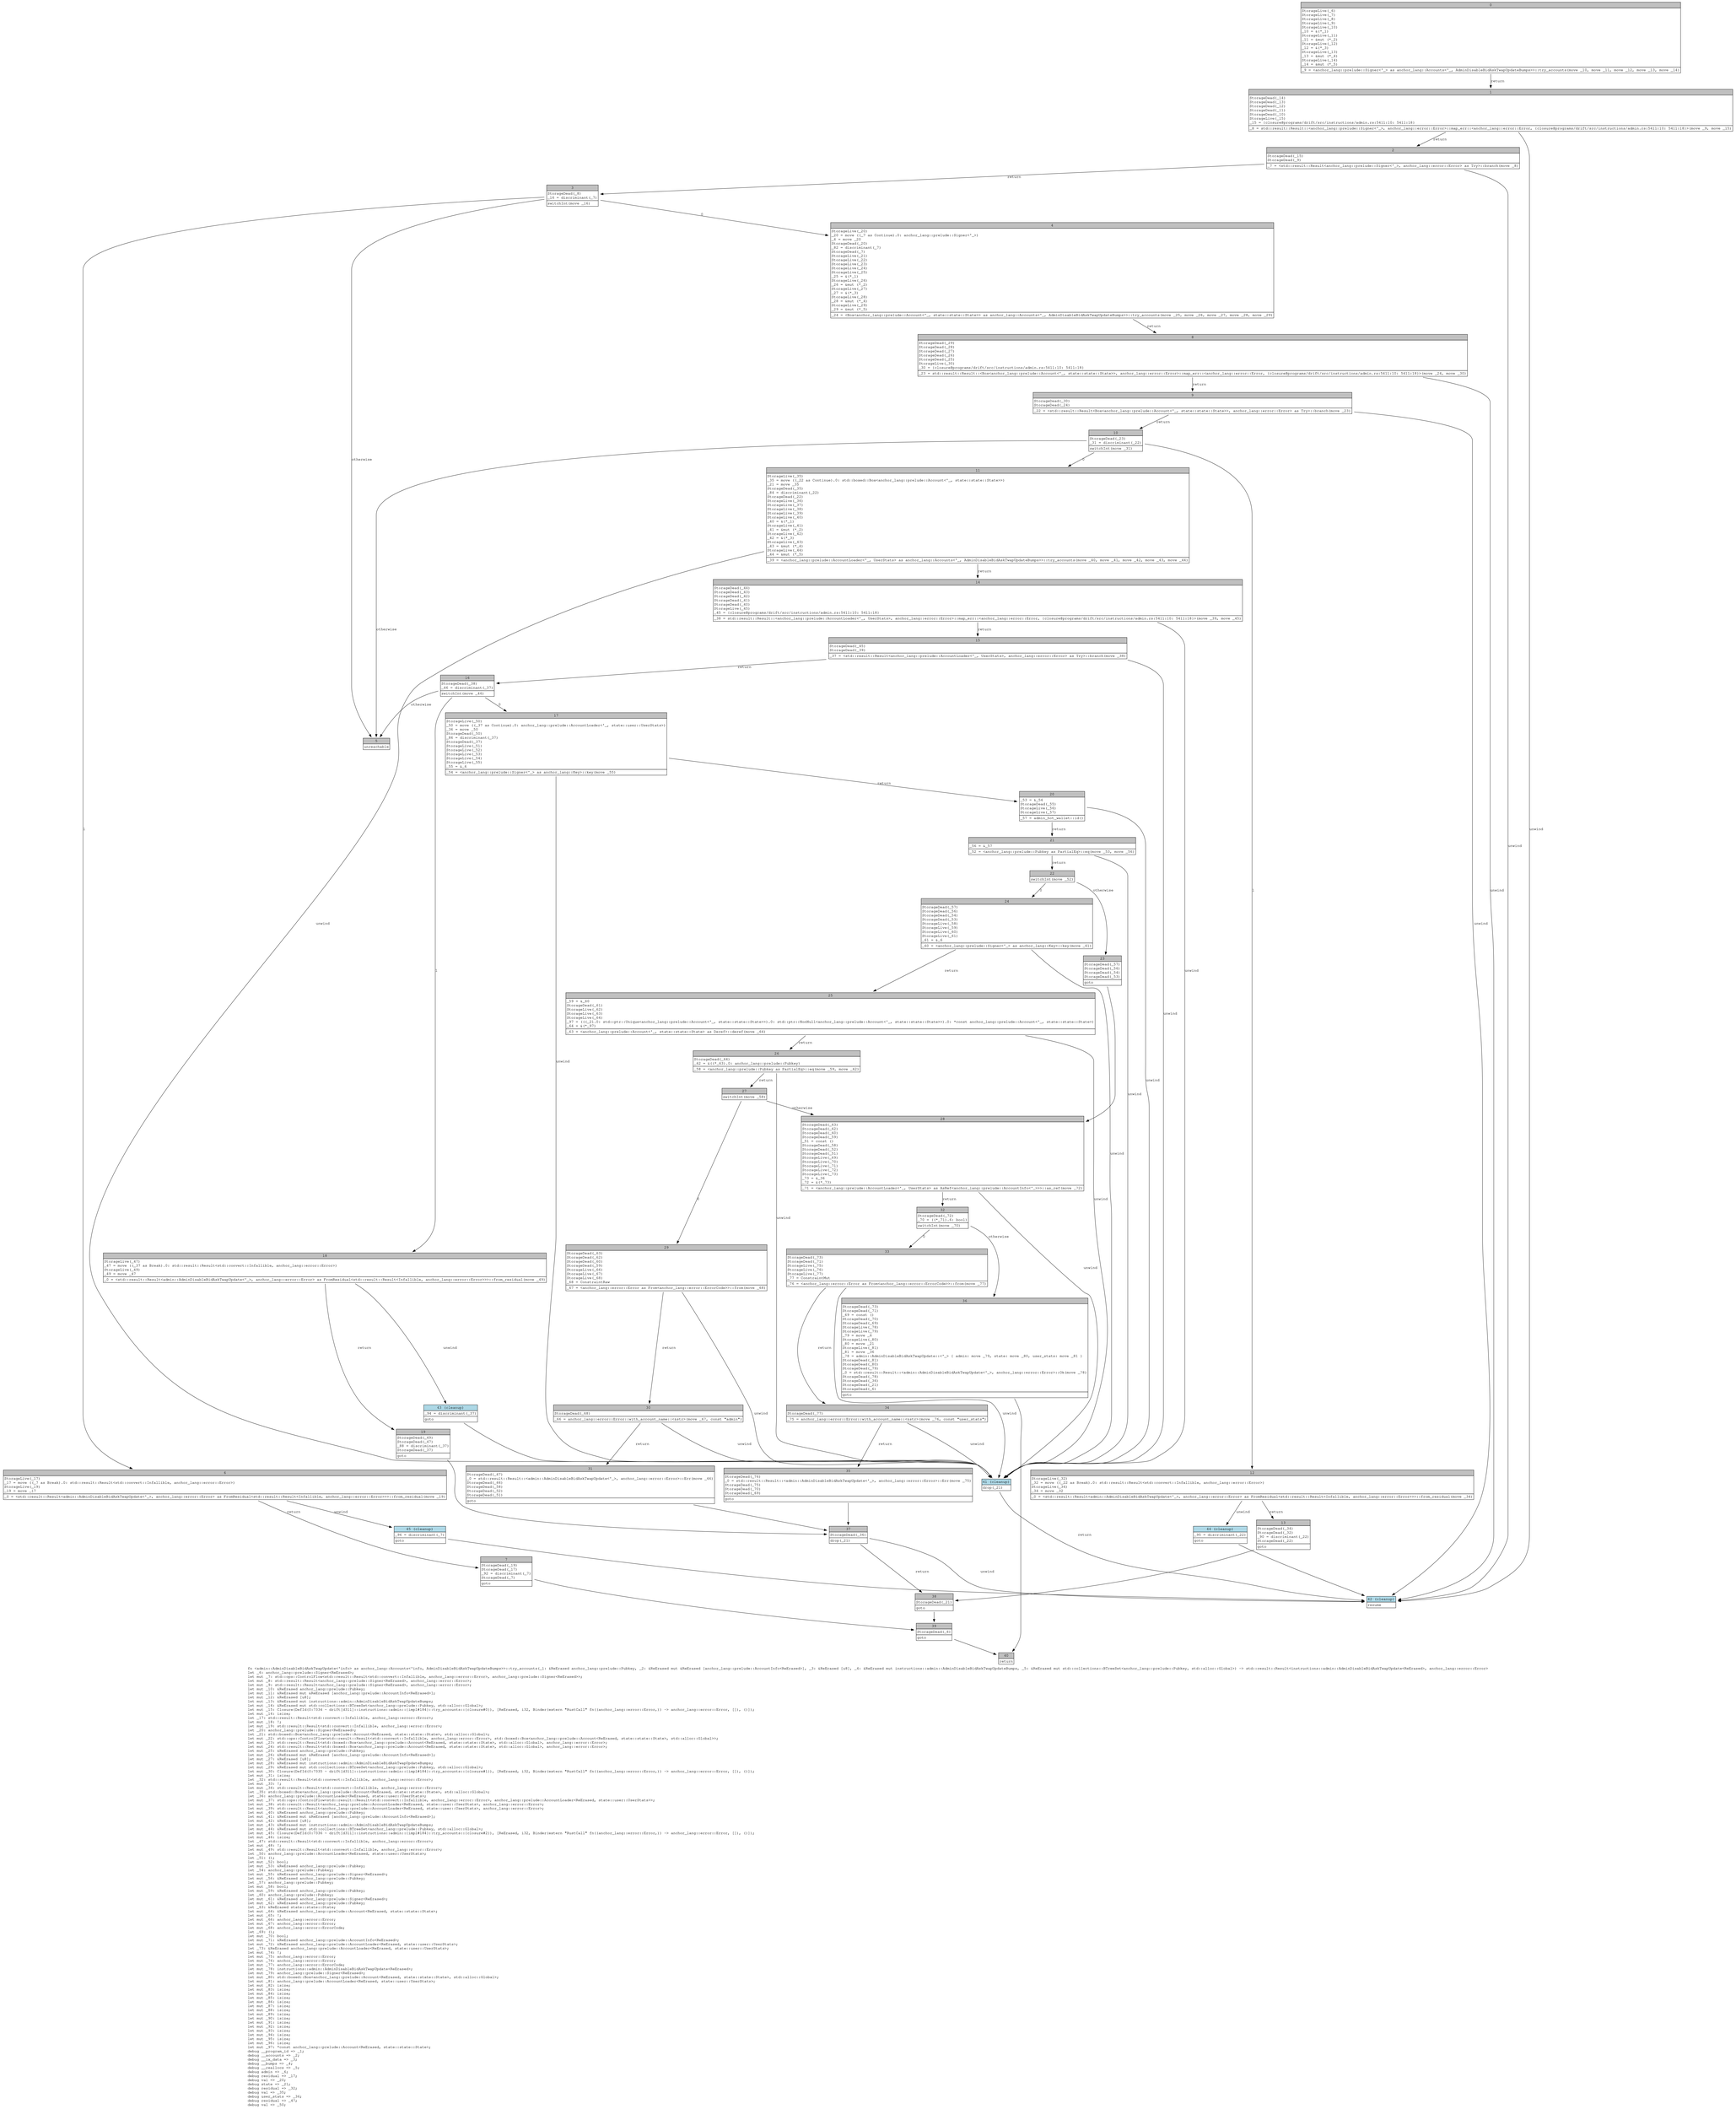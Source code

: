 digraph Mir_0_7333 {
    graph [fontname="Courier, monospace"];
    node [fontname="Courier, monospace"];
    edge [fontname="Courier, monospace"];
    label=<fn &lt;admin::AdminDisableBidAskTwapUpdate&lt;'info&gt; as anchor_lang::Accounts&lt;'info, AdminDisableBidAskTwapUpdateBumps&gt;&gt;::try_accounts(_1: &amp;ReErased anchor_lang::prelude::Pubkey, _2: &amp;ReErased mut &amp;ReErased [anchor_lang::prelude::AccountInfo&lt;ReErased&gt;], _3: &amp;ReErased [u8], _4: &amp;ReErased mut instructions::admin::AdminDisableBidAskTwapUpdateBumps, _5: &amp;ReErased mut std::collections::BTreeSet&lt;anchor_lang::prelude::Pubkey, std::alloc::Global&gt;) -&gt; std::result::Result&lt;instructions::admin::AdminDisableBidAskTwapUpdate&lt;ReErased&gt;, anchor_lang::error::Error&gt;<br align="left"/>let _6: anchor_lang::prelude::Signer&lt;ReErased&gt;;<br align="left"/>let mut _7: std::ops::ControlFlow&lt;std::result::Result&lt;std::convert::Infallible, anchor_lang::error::Error&gt;, anchor_lang::prelude::Signer&lt;ReErased&gt;&gt;;<br align="left"/>let mut _8: std::result::Result&lt;anchor_lang::prelude::Signer&lt;ReErased&gt;, anchor_lang::error::Error&gt;;<br align="left"/>let mut _9: std::result::Result&lt;anchor_lang::prelude::Signer&lt;ReErased&gt;, anchor_lang::error::Error&gt;;<br align="left"/>let mut _10: &amp;ReErased anchor_lang::prelude::Pubkey;<br align="left"/>let mut _11: &amp;ReErased mut &amp;ReErased [anchor_lang::prelude::AccountInfo&lt;ReErased&gt;];<br align="left"/>let mut _12: &amp;ReErased [u8];<br align="left"/>let mut _13: &amp;ReErased mut instructions::admin::AdminDisableBidAskTwapUpdateBumps;<br align="left"/>let mut _14: &amp;ReErased mut std::collections::BTreeSet&lt;anchor_lang::prelude::Pubkey, std::alloc::Global&gt;;<br align="left"/>let mut _15: Closure(DefId(0:7334 ~ drift[d311]::instructions::admin::{impl#184}::try_accounts::{closure#0}), [ReErased, i32, Binder(extern &quot;RustCall&quot; fn((anchor_lang::error::Error,)) -&gt; anchor_lang::error::Error, []), ()]);<br align="left"/>let mut _16: isize;<br align="left"/>let _17: std::result::Result&lt;std::convert::Infallible, anchor_lang::error::Error&gt;;<br align="left"/>let mut _18: !;<br align="left"/>let mut _19: std::result::Result&lt;std::convert::Infallible, anchor_lang::error::Error&gt;;<br align="left"/>let _20: anchor_lang::prelude::Signer&lt;ReErased&gt;;<br align="left"/>let _21: std::boxed::Box&lt;anchor_lang::prelude::Account&lt;ReErased, state::state::State&gt;, std::alloc::Global&gt;;<br align="left"/>let mut _22: std::ops::ControlFlow&lt;std::result::Result&lt;std::convert::Infallible, anchor_lang::error::Error&gt;, std::boxed::Box&lt;anchor_lang::prelude::Account&lt;ReErased, state::state::State&gt;, std::alloc::Global&gt;&gt;;<br align="left"/>let mut _23: std::result::Result&lt;std::boxed::Box&lt;anchor_lang::prelude::Account&lt;ReErased, state::state::State&gt;, std::alloc::Global&gt;, anchor_lang::error::Error&gt;;<br align="left"/>let mut _24: std::result::Result&lt;std::boxed::Box&lt;anchor_lang::prelude::Account&lt;ReErased, state::state::State&gt;, std::alloc::Global&gt;, anchor_lang::error::Error&gt;;<br align="left"/>let mut _25: &amp;ReErased anchor_lang::prelude::Pubkey;<br align="left"/>let mut _26: &amp;ReErased mut &amp;ReErased [anchor_lang::prelude::AccountInfo&lt;ReErased&gt;];<br align="left"/>let mut _27: &amp;ReErased [u8];<br align="left"/>let mut _28: &amp;ReErased mut instructions::admin::AdminDisableBidAskTwapUpdateBumps;<br align="left"/>let mut _29: &amp;ReErased mut std::collections::BTreeSet&lt;anchor_lang::prelude::Pubkey, std::alloc::Global&gt;;<br align="left"/>let mut _30: Closure(DefId(0:7335 ~ drift[d311]::instructions::admin::{impl#184}::try_accounts::{closure#1}), [ReErased, i32, Binder(extern &quot;RustCall&quot; fn((anchor_lang::error::Error,)) -&gt; anchor_lang::error::Error, []), ()]);<br align="left"/>let mut _31: isize;<br align="left"/>let _32: std::result::Result&lt;std::convert::Infallible, anchor_lang::error::Error&gt;;<br align="left"/>let mut _33: !;<br align="left"/>let mut _34: std::result::Result&lt;std::convert::Infallible, anchor_lang::error::Error&gt;;<br align="left"/>let _35: std::boxed::Box&lt;anchor_lang::prelude::Account&lt;ReErased, state::state::State&gt;, std::alloc::Global&gt;;<br align="left"/>let _36: anchor_lang::prelude::AccountLoader&lt;ReErased, state::user::UserStats&gt;;<br align="left"/>let mut _37: std::ops::ControlFlow&lt;std::result::Result&lt;std::convert::Infallible, anchor_lang::error::Error&gt;, anchor_lang::prelude::AccountLoader&lt;ReErased, state::user::UserStats&gt;&gt;;<br align="left"/>let mut _38: std::result::Result&lt;anchor_lang::prelude::AccountLoader&lt;ReErased, state::user::UserStats&gt;, anchor_lang::error::Error&gt;;<br align="left"/>let mut _39: std::result::Result&lt;anchor_lang::prelude::AccountLoader&lt;ReErased, state::user::UserStats&gt;, anchor_lang::error::Error&gt;;<br align="left"/>let mut _40: &amp;ReErased anchor_lang::prelude::Pubkey;<br align="left"/>let mut _41: &amp;ReErased mut &amp;ReErased [anchor_lang::prelude::AccountInfo&lt;ReErased&gt;];<br align="left"/>let mut _42: &amp;ReErased [u8];<br align="left"/>let mut _43: &amp;ReErased mut instructions::admin::AdminDisableBidAskTwapUpdateBumps;<br align="left"/>let mut _44: &amp;ReErased mut std::collections::BTreeSet&lt;anchor_lang::prelude::Pubkey, std::alloc::Global&gt;;<br align="left"/>let mut _45: Closure(DefId(0:7336 ~ drift[d311]::instructions::admin::{impl#184}::try_accounts::{closure#2}), [ReErased, i32, Binder(extern &quot;RustCall&quot; fn((anchor_lang::error::Error,)) -&gt; anchor_lang::error::Error, []), ()]);<br align="left"/>let mut _46: isize;<br align="left"/>let _47: std::result::Result&lt;std::convert::Infallible, anchor_lang::error::Error&gt;;<br align="left"/>let mut _48: !;<br align="left"/>let mut _49: std::result::Result&lt;std::convert::Infallible, anchor_lang::error::Error&gt;;<br align="left"/>let _50: anchor_lang::prelude::AccountLoader&lt;ReErased, state::user::UserStats&gt;;<br align="left"/>let _51: ();<br align="left"/>let mut _52: bool;<br align="left"/>let mut _53: &amp;ReErased anchor_lang::prelude::Pubkey;<br align="left"/>let _54: anchor_lang::prelude::Pubkey;<br align="left"/>let mut _55: &amp;ReErased anchor_lang::prelude::Signer&lt;ReErased&gt;;<br align="left"/>let mut _56: &amp;ReErased anchor_lang::prelude::Pubkey;<br align="left"/>let _57: anchor_lang::prelude::Pubkey;<br align="left"/>let mut _58: bool;<br align="left"/>let mut _59: &amp;ReErased anchor_lang::prelude::Pubkey;<br align="left"/>let _60: anchor_lang::prelude::Pubkey;<br align="left"/>let mut _61: &amp;ReErased anchor_lang::prelude::Signer&lt;ReErased&gt;;<br align="left"/>let mut _62: &amp;ReErased anchor_lang::prelude::Pubkey;<br align="left"/>let _63: &amp;ReErased state::state::State;<br align="left"/>let mut _64: &amp;ReErased anchor_lang::prelude::Account&lt;ReErased, state::state::State&gt;;<br align="left"/>let mut _65: !;<br align="left"/>let mut _66: anchor_lang::error::Error;<br align="left"/>let mut _67: anchor_lang::error::Error;<br align="left"/>let mut _68: anchor_lang::error::ErrorCode;<br align="left"/>let _69: ();<br align="left"/>let mut _70: bool;<br align="left"/>let mut _71: &amp;ReErased anchor_lang::prelude::AccountInfo&lt;ReErased&gt;;<br align="left"/>let mut _72: &amp;ReErased anchor_lang::prelude::AccountLoader&lt;ReErased, state::user::UserStats&gt;;<br align="left"/>let _73: &amp;ReErased anchor_lang::prelude::AccountLoader&lt;ReErased, state::user::UserStats&gt;;<br align="left"/>let mut _74: !;<br align="left"/>let mut _75: anchor_lang::error::Error;<br align="left"/>let mut _76: anchor_lang::error::Error;<br align="left"/>let mut _77: anchor_lang::error::ErrorCode;<br align="left"/>let mut _78: instructions::admin::AdminDisableBidAskTwapUpdate&lt;ReErased&gt;;<br align="left"/>let mut _79: anchor_lang::prelude::Signer&lt;ReErased&gt;;<br align="left"/>let mut _80: std::boxed::Box&lt;anchor_lang::prelude::Account&lt;ReErased, state::state::State&gt;, std::alloc::Global&gt;;<br align="left"/>let mut _81: anchor_lang::prelude::AccountLoader&lt;ReErased, state::user::UserStats&gt;;<br align="left"/>let mut _82: isize;<br align="left"/>let mut _83: isize;<br align="left"/>let mut _84: isize;<br align="left"/>let mut _85: isize;<br align="left"/>let mut _86: isize;<br align="left"/>let mut _87: isize;<br align="left"/>let mut _88: isize;<br align="left"/>let mut _89: isize;<br align="left"/>let mut _90: isize;<br align="left"/>let mut _91: isize;<br align="left"/>let mut _92: isize;<br align="left"/>let mut _93: isize;<br align="left"/>let mut _94: isize;<br align="left"/>let mut _95: isize;<br align="left"/>let mut _96: isize;<br align="left"/>let mut _97: *const anchor_lang::prelude::Account&lt;ReErased, state::state::State&gt;;<br align="left"/>debug __program_id =&gt; _1;<br align="left"/>debug __accounts =&gt; _2;<br align="left"/>debug __ix_data =&gt; _3;<br align="left"/>debug __bumps =&gt; _4;<br align="left"/>debug __reallocs =&gt; _5;<br align="left"/>debug admin =&gt; _6;<br align="left"/>debug residual =&gt; _17;<br align="left"/>debug val =&gt; _20;<br align="left"/>debug state =&gt; _21;<br align="left"/>debug residual =&gt; _32;<br align="left"/>debug val =&gt; _35;<br align="left"/>debug user_stats =&gt; _36;<br align="left"/>debug residual =&gt; _47;<br align="left"/>debug val =&gt; _50;<br align="left"/>>;
    bb0__0_7333 [shape="none", label=<<table border="0" cellborder="1" cellspacing="0"><tr><td bgcolor="gray" align="center" colspan="1">0</td></tr><tr><td align="left" balign="left">StorageLive(_6)<br/>StorageLive(_7)<br/>StorageLive(_8)<br/>StorageLive(_9)<br/>StorageLive(_10)<br/>_10 = &amp;(*_1)<br/>StorageLive(_11)<br/>_11 = &amp;mut (*_2)<br/>StorageLive(_12)<br/>_12 = &amp;(*_3)<br/>StorageLive(_13)<br/>_13 = &amp;mut (*_4)<br/>StorageLive(_14)<br/>_14 = &amp;mut (*_5)<br/></td></tr><tr><td align="left">_9 = &lt;anchor_lang::prelude::Signer&lt;'_&gt; as anchor_lang::Accounts&lt;'_, AdminDisableBidAskTwapUpdateBumps&gt;&gt;::try_accounts(move _10, move _11, move _12, move _13, move _14)</td></tr></table>>];
    bb1__0_7333 [shape="none", label=<<table border="0" cellborder="1" cellspacing="0"><tr><td bgcolor="gray" align="center" colspan="1">1</td></tr><tr><td align="left" balign="left">StorageDead(_14)<br/>StorageDead(_13)<br/>StorageDead(_12)<br/>StorageDead(_11)<br/>StorageDead(_10)<br/>StorageLive(_15)<br/>_15 = {closure@programs/drift/src/instructions/admin.rs:5411:10: 5411:18}<br/></td></tr><tr><td align="left">_8 = std::result::Result::&lt;anchor_lang::prelude::Signer&lt;'_&gt;, anchor_lang::error::Error&gt;::map_err::&lt;anchor_lang::error::Error, {closure@programs/drift/src/instructions/admin.rs:5411:10: 5411:18}&gt;(move _9, move _15)</td></tr></table>>];
    bb2__0_7333 [shape="none", label=<<table border="0" cellborder="1" cellspacing="0"><tr><td bgcolor="gray" align="center" colspan="1">2</td></tr><tr><td align="left" balign="left">StorageDead(_15)<br/>StorageDead(_9)<br/></td></tr><tr><td align="left">_7 = &lt;std::result::Result&lt;anchor_lang::prelude::Signer&lt;'_&gt;, anchor_lang::error::Error&gt; as Try&gt;::branch(move _8)</td></tr></table>>];
    bb3__0_7333 [shape="none", label=<<table border="0" cellborder="1" cellspacing="0"><tr><td bgcolor="gray" align="center" colspan="1">3</td></tr><tr><td align="left" balign="left">StorageDead(_8)<br/>_16 = discriminant(_7)<br/></td></tr><tr><td align="left">switchInt(move _16)</td></tr></table>>];
    bb4__0_7333 [shape="none", label=<<table border="0" cellborder="1" cellspacing="0"><tr><td bgcolor="gray" align="center" colspan="1">4</td></tr><tr><td align="left" balign="left">StorageLive(_20)<br/>_20 = move ((_7 as Continue).0: anchor_lang::prelude::Signer&lt;'_&gt;)<br/>_6 = move _20<br/>StorageDead(_20)<br/>_82 = discriminant(_7)<br/>StorageDead(_7)<br/>StorageLive(_21)<br/>StorageLive(_22)<br/>StorageLive(_23)<br/>StorageLive(_24)<br/>StorageLive(_25)<br/>_25 = &amp;(*_1)<br/>StorageLive(_26)<br/>_26 = &amp;mut (*_2)<br/>StorageLive(_27)<br/>_27 = &amp;(*_3)<br/>StorageLive(_28)<br/>_28 = &amp;mut (*_4)<br/>StorageLive(_29)<br/>_29 = &amp;mut (*_5)<br/></td></tr><tr><td align="left">_24 = &lt;Box&lt;anchor_lang::prelude::Account&lt;'_, state::state::State&gt;&gt; as anchor_lang::Accounts&lt;'_, AdminDisableBidAskTwapUpdateBumps&gt;&gt;::try_accounts(move _25, move _26, move _27, move _28, move _29)</td></tr></table>>];
    bb5__0_7333 [shape="none", label=<<table border="0" cellborder="1" cellspacing="0"><tr><td bgcolor="gray" align="center" colspan="1">5</td></tr><tr><td align="left">unreachable</td></tr></table>>];
    bb6__0_7333 [shape="none", label=<<table border="0" cellborder="1" cellspacing="0"><tr><td bgcolor="gray" align="center" colspan="1">6</td></tr><tr><td align="left" balign="left">StorageLive(_17)<br/>_17 = move ((_7 as Break).0: std::result::Result&lt;std::convert::Infallible, anchor_lang::error::Error&gt;)<br/>StorageLive(_19)<br/>_19 = move _17<br/></td></tr><tr><td align="left">_0 = &lt;std::result::Result&lt;admin::AdminDisableBidAskTwapUpdate&lt;'_&gt;, anchor_lang::error::Error&gt; as FromResidual&lt;std::result::Result&lt;Infallible, anchor_lang::error::Error&gt;&gt;&gt;::from_residual(move _19)</td></tr></table>>];
    bb7__0_7333 [shape="none", label=<<table border="0" cellborder="1" cellspacing="0"><tr><td bgcolor="gray" align="center" colspan="1">7</td></tr><tr><td align="left" balign="left">StorageDead(_19)<br/>StorageDead(_17)<br/>_92 = discriminant(_7)<br/>StorageDead(_7)<br/></td></tr><tr><td align="left">goto</td></tr></table>>];
    bb8__0_7333 [shape="none", label=<<table border="0" cellborder="1" cellspacing="0"><tr><td bgcolor="gray" align="center" colspan="1">8</td></tr><tr><td align="left" balign="left">StorageDead(_29)<br/>StorageDead(_28)<br/>StorageDead(_27)<br/>StorageDead(_26)<br/>StorageDead(_25)<br/>StorageLive(_30)<br/>_30 = {closure@programs/drift/src/instructions/admin.rs:5411:10: 5411:18}<br/></td></tr><tr><td align="left">_23 = std::result::Result::&lt;Box&lt;anchor_lang::prelude::Account&lt;'_, state::state::State&gt;&gt;, anchor_lang::error::Error&gt;::map_err::&lt;anchor_lang::error::Error, {closure@programs/drift/src/instructions/admin.rs:5411:10: 5411:18}&gt;(move _24, move _30)</td></tr></table>>];
    bb9__0_7333 [shape="none", label=<<table border="0" cellborder="1" cellspacing="0"><tr><td bgcolor="gray" align="center" colspan="1">9</td></tr><tr><td align="left" balign="left">StorageDead(_30)<br/>StorageDead(_24)<br/></td></tr><tr><td align="left">_22 = &lt;std::result::Result&lt;Box&lt;anchor_lang::prelude::Account&lt;'_, state::state::State&gt;&gt;, anchor_lang::error::Error&gt; as Try&gt;::branch(move _23)</td></tr></table>>];
    bb10__0_7333 [shape="none", label=<<table border="0" cellborder="1" cellspacing="0"><tr><td bgcolor="gray" align="center" colspan="1">10</td></tr><tr><td align="left" balign="left">StorageDead(_23)<br/>_31 = discriminant(_22)<br/></td></tr><tr><td align="left">switchInt(move _31)</td></tr></table>>];
    bb11__0_7333 [shape="none", label=<<table border="0" cellborder="1" cellspacing="0"><tr><td bgcolor="gray" align="center" colspan="1">11</td></tr><tr><td align="left" balign="left">StorageLive(_35)<br/>_35 = move ((_22 as Continue).0: std::boxed::Box&lt;anchor_lang::prelude::Account&lt;'_, state::state::State&gt;&gt;)<br/>_21 = move _35<br/>StorageDead(_35)<br/>_84 = discriminant(_22)<br/>StorageDead(_22)<br/>StorageLive(_36)<br/>StorageLive(_37)<br/>StorageLive(_38)<br/>StorageLive(_39)<br/>StorageLive(_40)<br/>_40 = &amp;(*_1)<br/>StorageLive(_41)<br/>_41 = &amp;mut (*_2)<br/>StorageLive(_42)<br/>_42 = &amp;(*_3)<br/>StorageLive(_43)<br/>_43 = &amp;mut (*_4)<br/>StorageLive(_44)<br/>_44 = &amp;mut (*_5)<br/></td></tr><tr><td align="left">_39 = &lt;anchor_lang::prelude::AccountLoader&lt;'_, UserStats&gt; as anchor_lang::Accounts&lt;'_, AdminDisableBidAskTwapUpdateBumps&gt;&gt;::try_accounts(move _40, move _41, move _42, move _43, move _44)</td></tr></table>>];
    bb12__0_7333 [shape="none", label=<<table border="0" cellborder="1" cellspacing="0"><tr><td bgcolor="gray" align="center" colspan="1">12</td></tr><tr><td align="left" balign="left">StorageLive(_32)<br/>_32 = move ((_22 as Break).0: std::result::Result&lt;std::convert::Infallible, anchor_lang::error::Error&gt;)<br/>StorageLive(_34)<br/>_34 = move _32<br/></td></tr><tr><td align="left">_0 = &lt;std::result::Result&lt;admin::AdminDisableBidAskTwapUpdate&lt;'_&gt;, anchor_lang::error::Error&gt; as FromResidual&lt;std::result::Result&lt;Infallible, anchor_lang::error::Error&gt;&gt;&gt;::from_residual(move _34)</td></tr></table>>];
    bb13__0_7333 [shape="none", label=<<table border="0" cellborder="1" cellspacing="0"><tr><td bgcolor="gray" align="center" colspan="1">13</td></tr><tr><td align="left" balign="left">StorageDead(_34)<br/>StorageDead(_32)<br/>_90 = discriminant(_22)<br/>StorageDead(_22)<br/></td></tr><tr><td align="left">goto</td></tr></table>>];
    bb14__0_7333 [shape="none", label=<<table border="0" cellborder="1" cellspacing="0"><tr><td bgcolor="gray" align="center" colspan="1">14</td></tr><tr><td align="left" balign="left">StorageDead(_44)<br/>StorageDead(_43)<br/>StorageDead(_42)<br/>StorageDead(_41)<br/>StorageDead(_40)<br/>StorageLive(_45)<br/>_45 = {closure@programs/drift/src/instructions/admin.rs:5411:10: 5411:18}<br/></td></tr><tr><td align="left">_38 = std::result::Result::&lt;anchor_lang::prelude::AccountLoader&lt;'_, UserStats&gt;, anchor_lang::error::Error&gt;::map_err::&lt;anchor_lang::error::Error, {closure@programs/drift/src/instructions/admin.rs:5411:10: 5411:18}&gt;(move _39, move _45)</td></tr></table>>];
    bb15__0_7333 [shape="none", label=<<table border="0" cellborder="1" cellspacing="0"><tr><td bgcolor="gray" align="center" colspan="1">15</td></tr><tr><td align="left" balign="left">StorageDead(_45)<br/>StorageDead(_39)<br/></td></tr><tr><td align="left">_37 = &lt;std::result::Result&lt;anchor_lang::prelude::AccountLoader&lt;'_, UserStats&gt;, anchor_lang::error::Error&gt; as Try&gt;::branch(move _38)</td></tr></table>>];
    bb16__0_7333 [shape="none", label=<<table border="0" cellborder="1" cellspacing="0"><tr><td bgcolor="gray" align="center" colspan="1">16</td></tr><tr><td align="left" balign="left">StorageDead(_38)<br/>_46 = discriminant(_37)<br/></td></tr><tr><td align="left">switchInt(move _46)</td></tr></table>>];
    bb17__0_7333 [shape="none", label=<<table border="0" cellborder="1" cellspacing="0"><tr><td bgcolor="gray" align="center" colspan="1">17</td></tr><tr><td align="left" balign="left">StorageLive(_50)<br/>_50 = move ((_37 as Continue).0: anchor_lang::prelude::AccountLoader&lt;'_, state::user::UserStats&gt;)<br/>_36 = move _50<br/>StorageDead(_50)<br/>_86 = discriminant(_37)<br/>StorageDead(_37)<br/>StorageLive(_51)<br/>StorageLive(_52)<br/>StorageLive(_53)<br/>StorageLive(_54)<br/>StorageLive(_55)<br/>_55 = &amp;_6<br/></td></tr><tr><td align="left">_54 = &lt;anchor_lang::prelude::Signer&lt;'_&gt; as anchor_lang::Key&gt;::key(move _55)</td></tr></table>>];
    bb18__0_7333 [shape="none", label=<<table border="0" cellborder="1" cellspacing="0"><tr><td bgcolor="gray" align="center" colspan="1">18</td></tr><tr><td align="left" balign="left">StorageLive(_47)<br/>_47 = move ((_37 as Break).0: std::result::Result&lt;std::convert::Infallible, anchor_lang::error::Error&gt;)<br/>StorageLive(_49)<br/>_49 = move _47<br/></td></tr><tr><td align="left">_0 = &lt;std::result::Result&lt;admin::AdminDisableBidAskTwapUpdate&lt;'_&gt;, anchor_lang::error::Error&gt; as FromResidual&lt;std::result::Result&lt;Infallible, anchor_lang::error::Error&gt;&gt;&gt;::from_residual(move _49)</td></tr></table>>];
    bb19__0_7333 [shape="none", label=<<table border="0" cellborder="1" cellspacing="0"><tr><td bgcolor="gray" align="center" colspan="1">19</td></tr><tr><td align="left" balign="left">StorageDead(_49)<br/>StorageDead(_47)<br/>_88 = discriminant(_37)<br/>StorageDead(_37)<br/></td></tr><tr><td align="left">goto</td></tr></table>>];
    bb20__0_7333 [shape="none", label=<<table border="0" cellborder="1" cellspacing="0"><tr><td bgcolor="gray" align="center" colspan="1">20</td></tr><tr><td align="left" balign="left">_53 = &amp;_54<br/>StorageDead(_55)<br/>StorageLive(_56)<br/>StorageLive(_57)<br/></td></tr><tr><td align="left">_57 = admin_hot_wallet::id()</td></tr></table>>];
    bb21__0_7333 [shape="none", label=<<table border="0" cellborder="1" cellspacing="0"><tr><td bgcolor="gray" align="center" colspan="1">21</td></tr><tr><td align="left" balign="left">_56 = &amp;_57<br/></td></tr><tr><td align="left">_52 = &lt;anchor_lang::prelude::Pubkey as PartialEq&gt;::eq(move _53, move _56)</td></tr></table>>];
    bb22__0_7333 [shape="none", label=<<table border="0" cellborder="1" cellspacing="0"><tr><td bgcolor="gray" align="center" colspan="1">22</td></tr><tr><td align="left">switchInt(move _52)</td></tr></table>>];
    bb23__0_7333 [shape="none", label=<<table border="0" cellborder="1" cellspacing="0"><tr><td bgcolor="gray" align="center" colspan="1">23</td></tr><tr><td align="left" balign="left">StorageDead(_57)<br/>StorageDead(_56)<br/>StorageDead(_54)<br/>StorageDead(_53)<br/></td></tr><tr><td align="left">goto</td></tr></table>>];
    bb24__0_7333 [shape="none", label=<<table border="0" cellborder="1" cellspacing="0"><tr><td bgcolor="gray" align="center" colspan="1">24</td></tr><tr><td align="left" balign="left">StorageDead(_57)<br/>StorageDead(_56)<br/>StorageDead(_54)<br/>StorageDead(_53)<br/>StorageLive(_58)<br/>StorageLive(_59)<br/>StorageLive(_60)<br/>StorageLive(_61)<br/>_61 = &amp;_6<br/></td></tr><tr><td align="left">_60 = &lt;anchor_lang::prelude::Signer&lt;'_&gt; as anchor_lang::Key&gt;::key(move _61)</td></tr></table>>];
    bb25__0_7333 [shape="none", label=<<table border="0" cellborder="1" cellspacing="0"><tr><td bgcolor="gray" align="center" colspan="1">25</td></tr><tr><td align="left" balign="left">_59 = &amp;_60<br/>StorageDead(_61)<br/>StorageLive(_62)<br/>StorageLive(_63)<br/>StorageLive(_64)<br/>_97 = (((_21.0: std::ptr::Unique&lt;anchor_lang::prelude::Account&lt;'_, state::state::State&gt;&gt;).0: std::ptr::NonNull&lt;anchor_lang::prelude::Account&lt;'_, state::state::State&gt;&gt;).0: *const anchor_lang::prelude::Account&lt;'_, state::state::State&gt;)<br/>_64 = &amp;(*_97)<br/></td></tr><tr><td align="left">_63 = &lt;anchor_lang::prelude::Account&lt;'_, state::state::State&gt; as Deref&gt;::deref(move _64)</td></tr></table>>];
    bb26__0_7333 [shape="none", label=<<table border="0" cellborder="1" cellspacing="0"><tr><td bgcolor="gray" align="center" colspan="1">26</td></tr><tr><td align="left" balign="left">StorageDead(_64)<br/>_62 = &amp;((*_63).0: anchor_lang::prelude::Pubkey)<br/></td></tr><tr><td align="left">_58 = &lt;anchor_lang::prelude::Pubkey as PartialEq&gt;::eq(move _59, move _62)</td></tr></table>>];
    bb27__0_7333 [shape="none", label=<<table border="0" cellborder="1" cellspacing="0"><tr><td bgcolor="gray" align="center" colspan="1">27</td></tr><tr><td align="left">switchInt(move _58)</td></tr></table>>];
    bb28__0_7333 [shape="none", label=<<table border="0" cellborder="1" cellspacing="0"><tr><td bgcolor="gray" align="center" colspan="1">28</td></tr><tr><td align="left" balign="left">StorageDead(_63)<br/>StorageDead(_62)<br/>StorageDead(_60)<br/>StorageDead(_59)<br/>_51 = const ()<br/>StorageDead(_58)<br/>StorageDead(_52)<br/>StorageDead(_51)<br/>StorageLive(_69)<br/>StorageLive(_70)<br/>StorageLive(_71)<br/>StorageLive(_72)<br/>StorageLive(_73)<br/>_73 = &amp;_36<br/>_72 = &amp;(*_73)<br/></td></tr><tr><td align="left">_71 = &lt;anchor_lang::prelude::AccountLoader&lt;'_, UserStats&gt; as AsRef&lt;anchor_lang::prelude::AccountInfo&lt;'_&gt;&gt;&gt;::as_ref(move _72)</td></tr></table>>];
    bb29__0_7333 [shape="none", label=<<table border="0" cellborder="1" cellspacing="0"><tr><td bgcolor="gray" align="center" colspan="1">29</td></tr><tr><td align="left" balign="left">StorageDead(_63)<br/>StorageDead(_62)<br/>StorageDead(_60)<br/>StorageDead(_59)<br/>StorageLive(_66)<br/>StorageLive(_67)<br/>StorageLive(_68)<br/>_68 = ConstraintRaw<br/></td></tr><tr><td align="left">_67 = &lt;anchor_lang::error::Error as From&lt;anchor_lang::error::ErrorCode&gt;&gt;::from(move _68)</td></tr></table>>];
    bb30__0_7333 [shape="none", label=<<table border="0" cellborder="1" cellspacing="0"><tr><td bgcolor="gray" align="center" colspan="1">30</td></tr><tr><td align="left" balign="left">StorageDead(_68)<br/></td></tr><tr><td align="left">_66 = anchor_lang::error::Error::with_account_name::&lt;&amp;str&gt;(move _67, const &quot;admin&quot;)</td></tr></table>>];
    bb31__0_7333 [shape="none", label=<<table border="0" cellborder="1" cellspacing="0"><tr><td bgcolor="gray" align="center" colspan="1">31</td></tr><tr><td align="left" balign="left">StorageDead(_67)<br/>_0 = std::result::Result::&lt;admin::AdminDisableBidAskTwapUpdate&lt;'_&gt;, anchor_lang::error::Error&gt;::Err(move _66)<br/>StorageDead(_66)<br/>StorageDead(_58)<br/>StorageDead(_52)<br/>StorageDead(_51)<br/></td></tr><tr><td align="left">goto</td></tr></table>>];
    bb32__0_7333 [shape="none", label=<<table border="0" cellborder="1" cellspacing="0"><tr><td bgcolor="gray" align="center" colspan="1">32</td></tr><tr><td align="left" balign="left">StorageDead(_72)<br/>_70 = ((*_71).6: bool)<br/></td></tr><tr><td align="left">switchInt(move _70)</td></tr></table>>];
    bb33__0_7333 [shape="none", label=<<table border="0" cellborder="1" cellspacing="0"><tr><td bgcolor="gray" align="center" colspan="1">33</td></tr><tr><td align="left" balign="left">StorageDead(_73)<br/>StorageDead(_71)<br/>StorageLive(_75)<br/>StorageLive(_76)<br/>StorageLive(_77)<br/>_77 = ConstraintMut<br/></td></tr><tr><td align="left">_76 = &lt;anchor_lang::error::Error as From&lt;anchor_lang::error::ErrorCode&gt;&gt;::from(move _77)</td></tr></table>>];
    bb34__0_7333 [shape="none", label=<<table border="0" cellborder="1" cellspacing="0"><tr><td bgcolor="gray" align="center" colspan="1">34</td></tr><tr><td align="left" balign="left">StorageDead(_77)<br/></td></tr><tr><td align="left">_75 = anchor_lang::error::Error::with_account_name::&lt;&amp;str&gt;(move _76, const &quot;user_stats&quot;)</td></tr></table>>];
    bb35__0_7333 [shape="none", label=<<table border="0" cellborder="1" cellspacing="0"><tr><td bgcolor="gray" align="center" colspan="1">35</td></tr><tr><td align="left" balign="left">StorageDead(_76)<br/>_0 = std::result::Result::&lt;admin::AdminDisableBidAskTwapUpdate&lt;'_&gt;, anchor_lang::error::Error&gt;::Err(move _75)<br/>StorageDead(_75)<br/>StorageDead(_70)<br/>StorageDead(_69)<br/></td></tr><tr><td align="left">goto</td></tr></table>>];
    bb36__0_7333 [shape="none", label=<<table border="0" cellborder="1" cellspacing="0"><tr><td bgcolor="gray" align="center" colspan="1">36</td></tr><tr><td align="left" balign="left">StorageDead(_73)<br/>StorageDead(_71)<br/>_69 = const ()<br/>StorageDead(_70)<br/>StorageDead(_69)<br/>StorageLive(_78)<br/>StorageLive(_79)<br/>_79 = move _6<br/>StorageLive(_80)<br/>_80 = move _21<br/>StorageLive(_81)<br/>_81 = move _36<br/>_78 = admin::AdminDisableBidAskTwapUpdate::&lt;'_&gt; { admin: move _79, state: move _80, user_stats: move _81 }<br/>StorageDead(_81)<br/>StorageDead(_80)<br/>StorageDead(_79)<br/>_0 = std::result::Result::&lt;admin::AdminDisableBidAskTwapUpdate&lt;'_&gt;, anchor_lang::error::Error&gt;::Ok(move _78)<br/>StorageDead(_78)<br/>StorageDead(_36)<br/>StorageDead(_21)<br/>StorageDead(_6)<br/></td></tr><tr><td align="left">goto</td></tr></table>>];
    bb37__0_7333 [shape="none", label=<<table border="0" cellborder="1" cellspacing="0"><tr><td bgcolor="gray" align="center" colspan="1">37</td></tr><tr><td align="left" balign="left">StorageDead(_36)<br/></td></tr><tr><td align="left">drop(_21)</td></tr></table>>];
    bb38__0_7333 [shape="none", label=<<table border="0" cellborder="1" cellspacing="0"><tr><td bgcolor="gray" align="center" colspan="1">38</td></tr><tr><td align="left" balign="left">StorageDead(_21)<br/></td></tr><tr><td align="left">goto</td></tr></table>>];
    bb39__0_7333 [shape="none", label=<<table border="0" cellborder="1" cellspacing="0"><tr><td bgcolor="gray" align="center" colspan="1">39</td></tr><tr><td align="left" balign="left">StorageDead(_6)<br/></td></tr><tr><td align="left">goto</td></tr></table>>];
    bb40__0_7333 [shape="none", label=<<table border="0" cellborder="1" cellspacing="0"><tr><td bgcolor="gray" align="center" colspan="1">40</td></tr><tr><td align="left">return</td></tr></table>>];
    bb41__0_7333 [shape="none", label=<<table border="0" cellborder="1" cellspacing="0"><tr><td bgcolor="lightblue" align="center" colspan="1">41 (cleanup)</td></tr><tr><td align="left">drop(_21)</td></tr></table>>];
    bb42__0_7333 [shape="none", label=<<table border="0" cellborder="1" cellspacing="0"><tr><td bgcolor="lightblue" align="center" colspan="1">42 (cleanup)</td></tr><tr><td align="left">resume</td></tr></table>>];
    bb43__0_7333 [shape="none", label=<<table border="0" cellborder="1" cellspacing="0"><tr><td bgcolor="lightblue" align="center" colspan="1">43 (cleanup)</td></tr><tr><td align="left" balign="left">_94 = discriminant(_37)<br/></td></tr><tr><td align="left">goto</td></tr></table>>];
    bb44__0_7333 [shape="none", label=<<table border="0" cellborder="1" cellspacing="0"><tr><td bgcolor="lightblue" align="center" colspan="1">44 (cleanup)</td></tr><tr><td align="left" balign="left">_95 = discriminant(_22)<br/></td></tr><tr><td align="left">goto</td></tr></table>>];
    bb45__0_7333 [shape="none", label=<<table border="0" cellborder="1" cellspacing="0"><tr><td bgcolor="lightblue" align="center" colspan="1">45 (cleanup)</td></tr><tr><td align="left" balign="left">_96 = discriminant(_7)<br/></td></tr><tr><td align="left">goto</td></tr></table>>];
    bb0__0_7333 -> bb1__0_7333 [label="return"];
    bb1__0_7333 -> bb2__0_7333 [label="return"];
    bb1__0_7333 -> bb42__0_7333 [label="unwind"];
    bb2__0_7333 -> bb3__0_7333 [label="return"];
    bb2__0_7333 -> bb42__0_7333 [label="unwind"];
    bb3__0_7333 -> bb4__0_7333 [label="0"];
    bb3__0_7333 -> bb6__0_7333 [label="1"];
    bb3__0_7333 -> bb5__0_7333 [label="otherwise"];
    bb4__0_7333 -> bb8__0_7333 [label="return"];
    bb6__0_7333 -> bb7__0_7333 [label="return"];
    bb6__0_7333 -> bb45__0_7333 [label="unwind"];
    bb7__0_7333 -> bb39__0_7333 [label=""];
    bb8__0_7333 -> bb9__0_7333 [label="return"];
    bb8__0_7333 -> bb42__0_7333 [label="unwind"];
    bb9__0_7333 -> bb10__0_7333 [label="return"];
    bb9__0_7333 -> bb42__0_7333 [label="unwind"];
    bb10__0_7333 -> bb11__0_7333 [label="0"];
    bb10__0_7333 -> bb12__0_7333 [label="1"];
    bb10__0_7333 -> bb5__0_7333 [label="otherwise"];
    bb11__0_7333 -> bb14__0_7333 [label="return"];
    bb11__0_7333 -> bb41__0_7333 [label="unwind"];
    bb12__0_7333 -> bb13__0_7333 [label="return"];
    bb12__0_7333 -> bb44__0_7333 [label="unwind"];
    bb13__0_7333 -> bb38__0_7333 [label=""];
    bb14__0_7333 -> bb15__0_7333 [label="return"];
    bb14__0_7333 -> bb41__0_7333 [label="unwind"];
    bb15__0_7333 -> bb16__0_7333 [label="return"];
    bb15__0_7333 -> bb41__0_7333 [label="unwind"];
    bb16__0_7333 -> bb17__0_7333 [label="0"];
    bb16__0_7333 -> bb18__0_7333 [label="1"];
    bb16__0_7333 -> bb5__0_7333 [label="otherwise"];
    bb17__0_7333 -> bb20__0_7333 [label="return"];
    bb17__0_7333 -> bb41__0_7333 [label="unwind"];
    bb18__0_7333 -> bb19__0_7333 [label="return"];
    bb18__0_7333 -> bb43__0_7333 [label="unwind"];
    bb19__0_7333 -> bb37__0_7333 [label=""];
    bb20__0_7333 -> bb21__0_7333 [label="return"];
    bb20__0_7333 -> bb41__0_7333 [label="unwind"];
    bb21__0_7333 -> bb22__0_7333 [label="return"];
    bb21__0_7333 -> bb41__0_7333 [label="unwind"];
    bb22__0_7333 -> bb24__0_7333 [label="0"];
    bb22__0_7333 -> bb23__0_7333 [label="otherwise"];
    bb23__0_7333 -> bb28__0_7333 [label=""];
    bb24__0_7333 -> bb25__0_7333 [label="return"];
    bb24__0_7333 -> bb41__0_7333 [label="unwind"];
    bb25__0_7333 -> bb26__0_7333 [label="return"];
    bb25__0_7333 -> bb41__0_7333 [label="unwind"];
    bb26__0_7333 -> bb27__0_7333 [label="return"];
    bb26__0_7333 -> bb41__0_7333 [label="unwind"];
    bb27__0_7333 -> bb29__0_7333 [label="0"];
    bb27__0_7333 -> bb28__0_7333 [label="otherwise"];
    bb28__0_7333 -> bb32__0_7333 [label="return"];
    bb28__0_7333 -> bb41__0_7333 [label="unwind"];
    bb29__0_7333 -> bb30__0_7333 [label="return"];
    bb29__0_7333 -> bb41__0_7333 [label="unwind"];
    bb30__0_7333 -> bb31__0_7333 [label="return"];
    bb30__0_7333 -> bb41__0_7333 [label="unwind"];
    bb31__0_7333 -> bb37__0_7333 [label=""];
    bb32__0_7333 -> bb33__0_7333 [label="0"];
    bb32__0_7333 -> bb36__0_7333 [label="otherwise"];
    bb33__0_7333 -> bb34__0_7333 [label="return"];
    bb33__0_7333 -> bb41__0_7333 [label="unwind"];
    bb34__0_7333 -> bb35__0_7333 [label="return"];
    bb34__0_7333 -> bb41__0_7333 [label="unwind"];
    bb35__0_7333 -> bb37__0_7333 [label=""];
    bb36__0_7333 -> bb40__0_7333 [label=""];
    bb37__0_7333 -> bb38__0_7333 [label="return"];
    bb37__0_7333 -> bb42__0_7333 [label="unwind"];
    bb38__0_7333 -> bb39__0_7333 [label=""];
    bb39__0_7333 -> bb40__0_7333 [label=""];
    bb41__0_7333 -> bb42__0_7333 [label="return"];
    bb43__0_7333 -> bb41__0_7333 [label=""];
    bb44__0_7333 -> bb42__0_7333 [label=""];
    bb45__0_7333 -> bb42__0_7333 [label=""];
}
